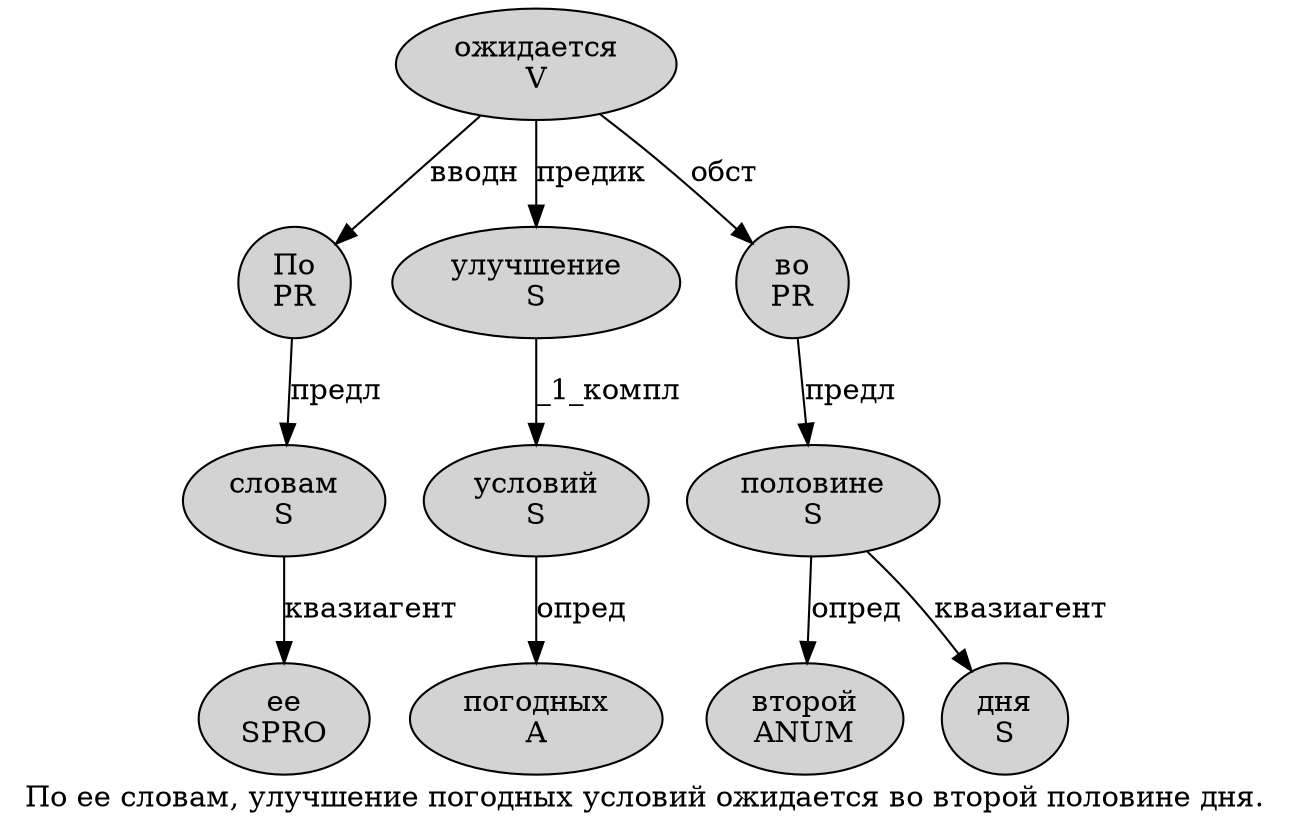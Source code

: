 digraph SENTENCE_376 {
	graph [label="По ее словам, улучшение погодных условий ожидается во второй половине дня."]
	node [style=filled]
		0 [label="По
PR" color="" fillcolor=lightgray penwidth=1 shape=ellipse]
		1 [label="ее
SPRO" color="" fillcolor=lightgray penwidth=1 shape=ellipse]
		2 [label="словам
S" color="" fillcolor=lightgray penwidth=1 shape=ellipse]
		4 [label="улучшение
S" color="" fillcolor=lightgray penwidth=1 shape=ellipse]
		5 [label="погодных
A" color="" fillcolor=lightgray penwidth=1 shape=ellipse]
		6 [label="условий
S" color="" fillcolor=lightgray penwidth=1 shape=ellipse]
		7 [label="ожидается
V" color="" fillcolor=lightgray penwidth=1 shape=ellipse]
		8 [label="во
PR" color="" fillcolor=lightgray penwidth=1 shape=ellipse]
		9 [label="второй
ANUM" color="" fillcolor=lightgray penwidth=1 shape=ellipse]
		10 [label="половине
S" color="" fillcolor=lightgray penwidth=1 shape=ellipse]
		11 [label="дня
S" color="" fillcolor=lightgray penwidth=1 shape=ellipse]
			10 -> 9 [label="опред"]
			10 -> 11 [label="квазиагент"]
			4 -> 6 [label="_1_компл"]
			7 -> 0 [label="вводн"]
			7 -> 4 [label="предик"]
			7 -> 8 [label="обст"]
			0 -> 2 [label="предл"]
			8 -> 10 [label="предл"]
			2 -> 1 [label="квазиагент"]
			6 -> 5 [label="опред"]
}